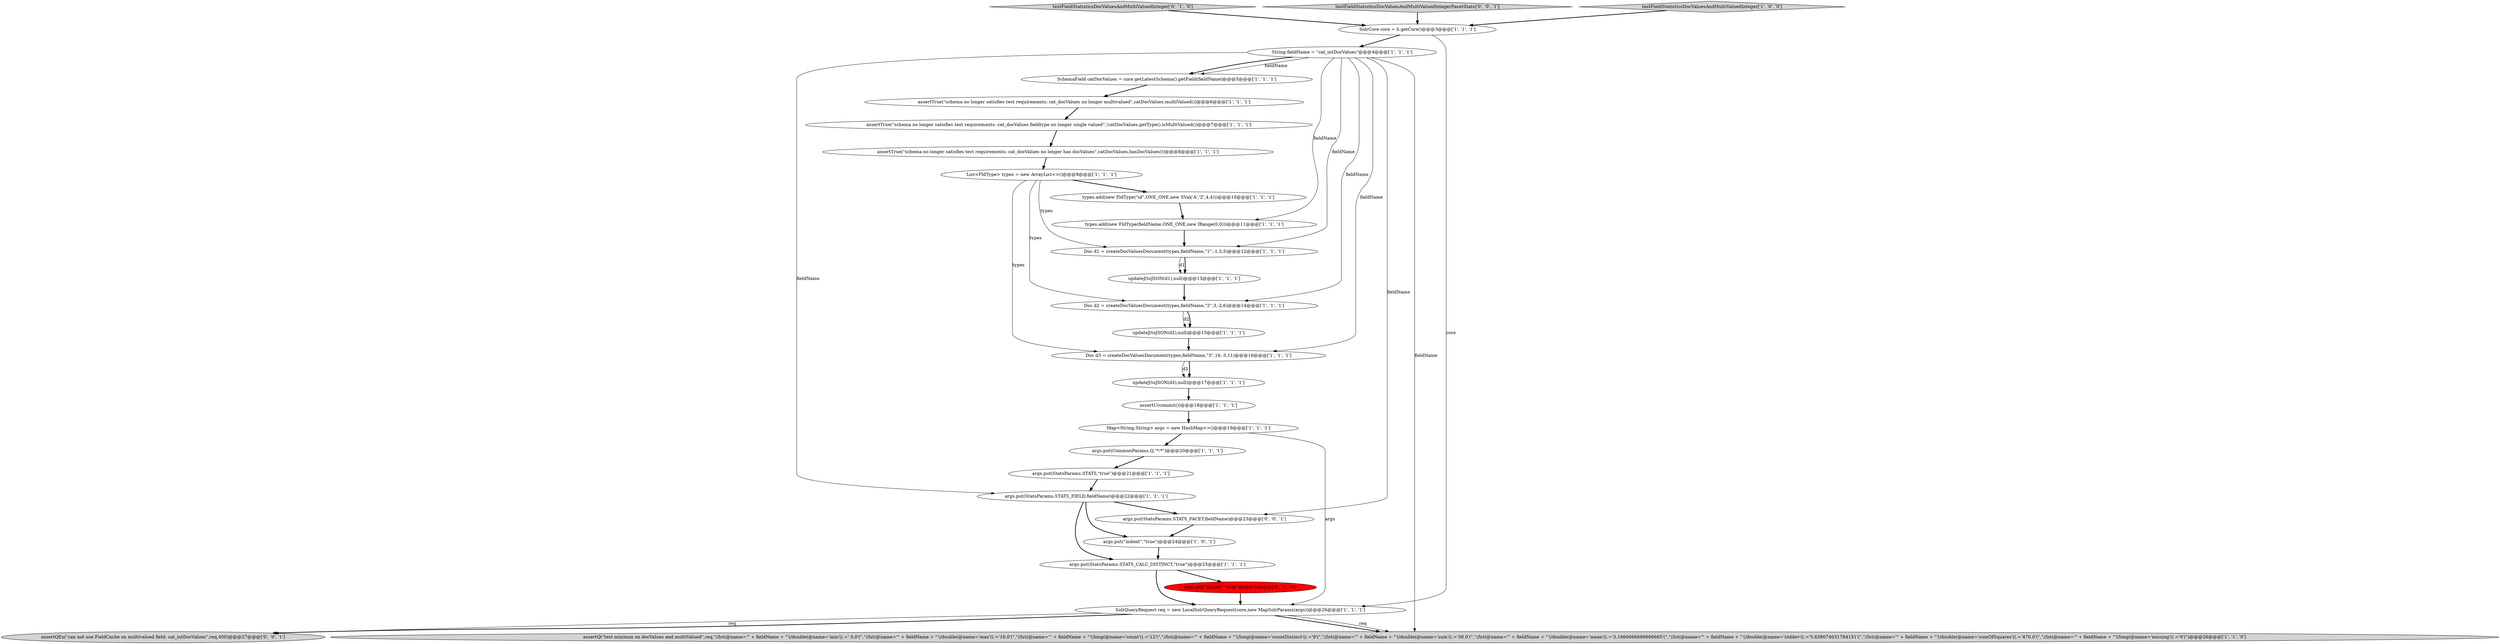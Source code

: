 digraph {
21 [style = filled, label = "types.add(new FldType(fieldName,ONE_ONE,new IRange(0,0)))@@@11@@@['1', '1', '1']", fillcolor = white, shape = ellipse image = "AAA0AAABBB1BBB"];
18 [style = filled, label = "String fieldName = \"cat_intDocValues\"@@@4@@@['1', '1', '1']", fillcolor = white, shape = ellipse image = "AAA0AAABBB1BBB"];
28 [style = filled, label = "assertQEx(\"can not use FieldCache on multivalued field: cat_intDocValues\",req,400)@@@27@@@['0', '0', '1']", fillcolor = lightgray, shape = ellipse image = "AAA0AAABBB3BBB"];
26 [style = filled, label = "testFieldStatisticsDocValuesAndMultiValuedInteger['0', '1', '0']", fillcolor = lightgray, shape = diamond image = "AAA0AAABBB2BBB"];
27 [style = filled, label = "testFieldStatisticsDocValuesAndMultiValuedIntegerFacetStats['0', '0', '1']", fillcolor = lightgray, shape = diamond image = "AAA0AAABBB3BBB"];
3 [style = filled, label = "Doc d2 = createDocValuesDocument(types,fieldName,\"2\",3,-2,6)@@@14@@@['1', '1', '1']", fillcolor = white, shape = ellipse image = "AAA0AAABBB1BBB"];
25 [style = filled, label = "args.put(\"indent\",\"true\")@@@24@@@['0', '1', '0']", fillcolor = red, shape = ellipse image = "AAA1AAABBB2BBB"];
11 [style = filled, label = "testFieldStatisticsDocValuesAndMultiValuedInteger['1', '0', '0']", fillcolor = lightgray, shape = diamond image = "AAA0AAABBB1BBB"];
8 [style = filled, label = "Doc d3 = createDocValuesDocument(types,fieldName,\"3\",16,-3,11)@@@16@@@['1', '1', '1']", fillcolor = white, shape = ellipse image = "AAA0AAABBB1BBB"];
17 [style = filled, label = "args.put(\"indent\",\"true\")@@@24@@@['1', '0', '1']", fillcolor = white, shape = ellipse image = "AAA0AAABBB1BBB"];
1 [style = filled, label = "types.add(new FldType(\"id\",ONE_ONE,new SVal('A','Z',4,4)))@@@10@@@['1', '1', '1']", fillcolor = white, shape = ellipse image = "AAA0AAABBB1BBB"];
15 [style = filled, label = "SchemaField catDocValues = core.getLatestSchema().getField(fieldName)@@@5@@@['1', '1', '1']", fillcolor = white, shape = ellipse image = "AAA0AAABBB1BBB"];
29 [style = filled, label = "args.put(StatsParams.STATS_FACET,fieldName)@@@23@@@['0', '0', '1']", fillcolor = white, shape = ellipse image = "AAA0AAABBB3BBB"];
20 [style = filled, label = "args.put(StatsParams.STATS_CALC_DISTINCT,\"true\")@@@25@@@['1', '1', '1']", fillcolor = white, shape = ellipse image = "AAA0AAABBB1BBB"];
9 [style = filled, label = "updateJ(toJSON(d2),null)@@@15@@@['1', '1', '1']", fillcolor = white, shape = ellipse image = "AAA0AAABBB1BBB"];
4 [style = filled, label = "Doc d1 = createDocValuesDocument(types,fieldName,\"1\",-1,3,5)@@@12@@@['1', '1', '1']", fillcolor = white, shape = ellipse image = "AAA0AAABBB1BBB"];
24 [style = filled, label = "assertTrue(\"schema no longer satisfies test requirements: cat_docValues no longer has docValues\",catDocValues.hasDocValues())@@@8@@@['1', '1', '1']", fillcolor = white, shape = ellipse image = "AAA0AAABBB1BBB"];
13 [style = filled, label = "assertQ(\"test min/max on docValues and multiValued\",req,\"//lst(@name='\" + fieldName + \"'(/double(@name='min'((.='-3.0'(\",\"//lst(@name='\" + fieldName + \"'(/double(@name='max'((.='16.0'(\",\"//lst(@name='\" + fieldName + \"'(/long(@name='count'((.='12'(\",\"//lst(@name='\" + fieldName + \"'(/long(@name='countDistinct'((.='9'(\",\"//lst(@name='\" + fieldName + \"'(/double(@name='sum'((.='38.0'(\",\"//lst(@name='\" + fieldName + \"'(/double(@name='mean'((.='3.1666666666666665'(\",\"//lst(@name='\" + fieldName + \"'(/double(@name='stddev'((.='5.638074031784151'(\",\"//lst(@name='\" + fieldName + \"'(/double(@name='sumOfSquares'((.='470.0'(\",\"//lst(@name='\" + fieldName + \"'(/long(@name='missing'((.='0'(\")@@@26@@@['1', '1', '0']", fillcolor = lightgray, shape = ellipse image = "AAA0AAABBB1BBB"];
19 [style = filled, label = "List<FldType> types = new ArrayList<>()@@@9@@@['1', '1', '1']", fillcolor = white, shape = ellipse image = "AAA0AAABBB1BBB"];
22 [style = filled, label = "updateJ(toJSON(d1),null)@@@13@@@['1', '1', '1']", fillcolor = white, shape = ellipse image = "AAA0AAABBB1BBB"];
10 [style = filled, label = "assertU(commit())@@@18@@@['1', '1', '1']", fillcolor = white, shape = ellipse image = "AAA0AAABBB1BBB"];
0 [style = filled, label = "SolrCore core = h.getCore()@@@3@@@['1', '1', '1']", fillcolor = white, shape = ellipse image = "AAA0AAABBB1BBB"];
12 [style = filled, label = "args.put(StatsParams.STATS,\"true\")@@@21@@@['1', '1', '1']", fillcolor = white, shape = ellipse image = "AAA0AAABBB1BBB"];
2 [style = filled, label = "args.put(CommonParams.Q,\"*:*\")@@@20@@@['1', '1', '1']", fillcolor = white, shape = ellipse image = "AAA0AAABBB1BBB"];
7 [style = filled, label = "SolrQueryRequest req = new LocalSolrQueryRequest(core,new MapSolrParams(args))@@@26@@@['1', '1', '1']", fillcolor = white, shape = ellipse image = "AAA0AAABBB1BBB"];
14 [style = filled, label = "args.put(StatsParams.STATS_FIELD,fieldName)@@@22@@@['1', '1', '1']", fillcolor = white, shape = ellipse image = "AAA0AAABBB1BBB"];
16 [style = filled, label = "Map<String,String> args = new HashMap<>()@@@19@@@['1', '1', '1']", fillcolor = white, shape = ellipse image = "AAA0AAABBB1BBB"];
23 [style = filled, label = "assertTrue(\"schema no longer satisfies test requirements: cat_docValues fieldtype no longer single valued\",!catDocValues.getType().isMultiValued())@@@7@@@['1', '1', '1']", fillcolor = white, shape = ellipse image = "AAA0AAABBB1BBB"];
6 [style = filled, label = "assertTrue(\"schema no longer satisfies test requirements: cat_docValues no longer multivalued\",catDocValues.multiValued())@@@6@@@['1', '1', '1']", fillcolor = white, shape = ellipse image = "AAA0AAABBB1BBB"];
5 [style = filled, label = "updateJ(toJSON(d3),null)@@@17@@@['1', '1', '1']", fillcolor = white, shape = ellipse image = "AAA0AAABBB1BBB"];
7->13 [style = bold, label=""];
5->10 [style = bold, label=""];
29->17 [style = bold, label=""];
24->19 [style = bold, label=""];
7->28 [style = solid, label="req"];
27->0 [style = bold, label=""];
18->14 [style = solid, label="fieldName"];
19->8 [style = solid, label="types"];
6->23 [style = bold, label=""];
18->15 [style = solid, label="fieldName"];
18->29 [style = solid, label="fieldName"];
18->15 [style = bold, label=""];
14->17 [style = bold, label=""];
15->6 [style = bold, label=""];
19->3 [style = solid, label="types"];
18->4 [style = solid, label="fieldName"];
3->9 [style = solid, label="d2"];
16->2 [style = bold, label=""];
9->8 [style = bold, label=""];
25->7 [style = bold, label=""];
20->25 [style = bold, label=""];
18->8 [style = solid, label="fieldName"];
19->4 [style = solid, label="types"];
2->12 [style = bold, label=""];
22->3 [style = bold, label=""];
3->9 [style = bold, label=""];
19->1 [style = bold, label=""];
26->0 [style = bold, label=""];
23->24 [style = bold, label=""];
11->0 [style = bold, label=""];
8->5 [style = bold, label=""];
10->16 [style = bold, label=""];
7->28 [style = bold, label=""];
16->7 [style = solid, label="args"];
1->21 [style = bold, label=""];
18->13 [style = solid, label="fieldName"];
12->14 [style = bold, label=""];
14->29 [style = bold, label=""];
0->7 [style = solid, label="core"];
18->3 [style = solid, label="fieldName"];
7->13 [style = solid, label="req"];
0->18 [style = bold, label=""];
21->4 [style = bold, label=""];
20->7 [style = bold, label=""];
4->22 [style = solid, label="d1"];
4->22 [style = bold, label=""];
8->5 [style = solid, label="d3"];
18->21 [style = solid, label="fieldName"];
14->20 [style = bold, label=""];
17->20 [style = bold, label=""];
}
